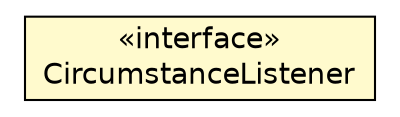 #!/usr/local/bin/dot
#
# Class diagram 
# Generated by UMLGraph version 5.1 (http://www.umlgraph.org/)
#

digraph G {
	edge [fontname="Helvetica",fontsize=10,labelfontname="Helvetica",labelfontsize=10];
	node [fontname="Helvetica",fontsize=10,shape=plaintext];
	nodesep=0.25;
	ranksep=0.5;
	// jason.asSemantics.CircumstanceListener
	c11444 [label=<<table title="jason.asSemantics.CircumstanceListener" border="0" cellborder="1" cellspacing="0" cellpadding="2" port="p" bgcolor="lemonChiffon" href="./CircumstanceListener.html">
		<tr><td><table border="0" cellspacing="0" cellpadding="1">
<tr><td align="center" balign="center"> &#171;interface&#187; </td></tr>
<tr><td align="center" balign="center"> CircumstanceListener </td></tr>
		</table></td></tr>
		</table>>, fontname="Helvetica", fontcolor="black", fontsize=14.0];
}

